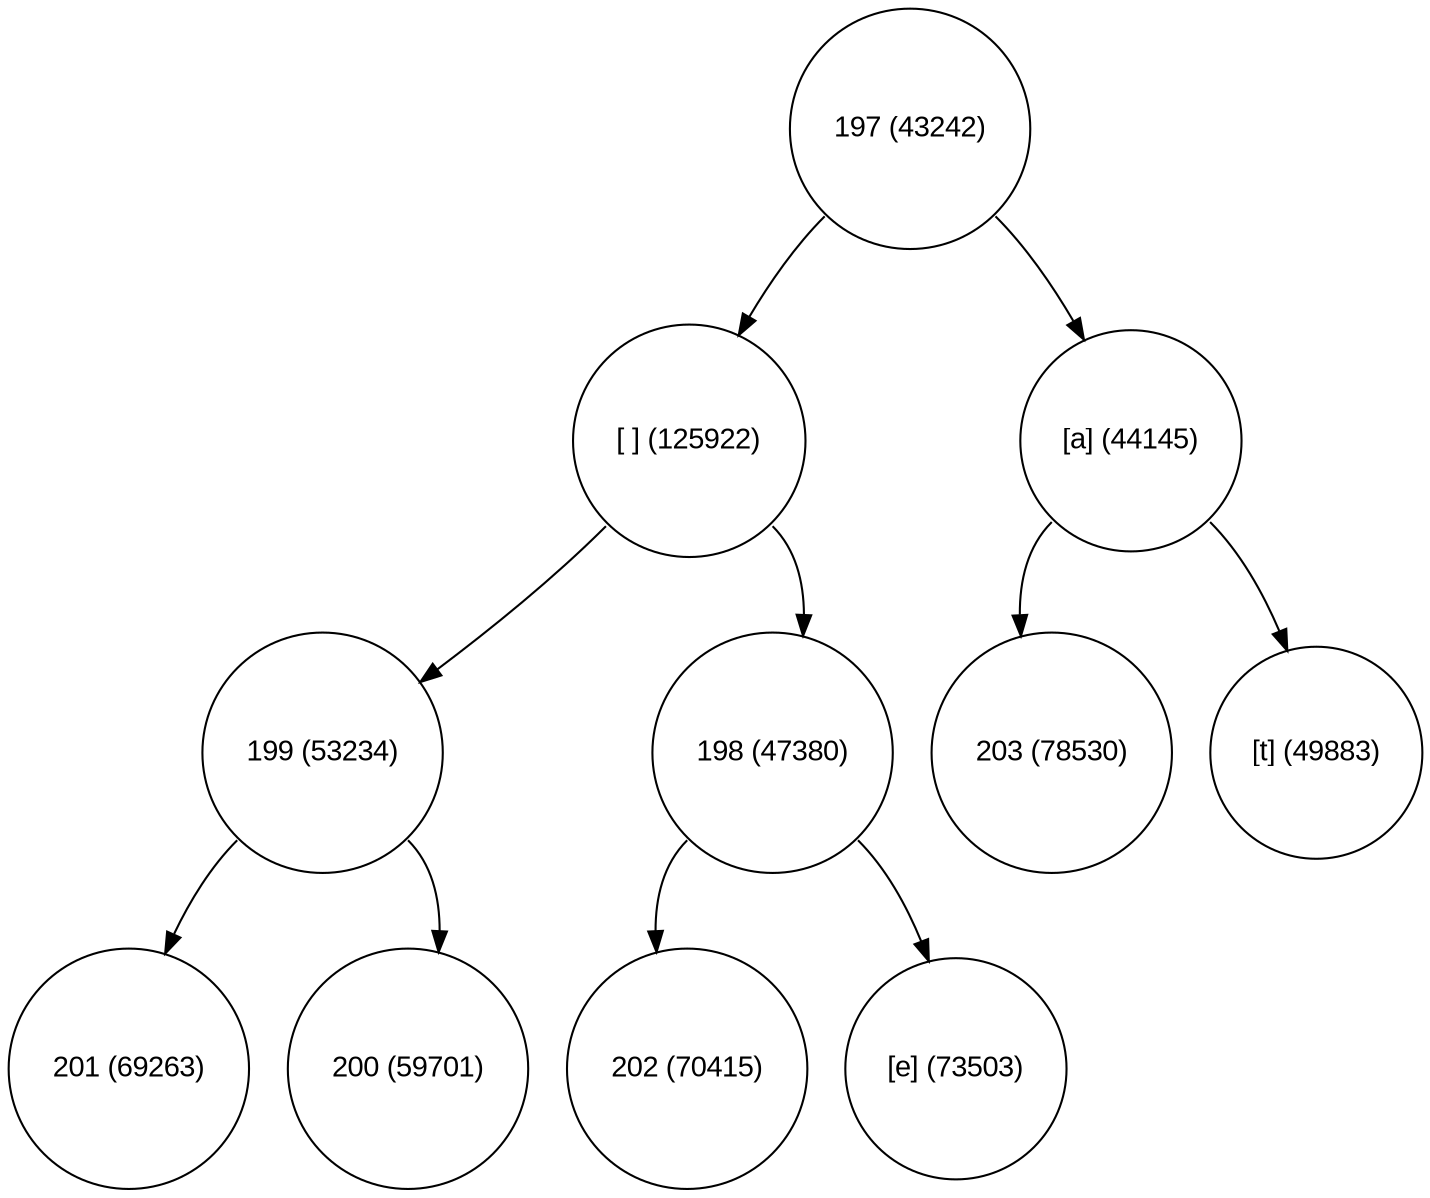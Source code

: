digraph move_down {
	node [fontname="Arial", shape="circle", width=0.5]; 

	0 [label = "197 (43242)"];
	0:sw -> 1;
	1 [label = "[ ] (125922)"];
	1:sw -> 3;
	3 [label = "199 (53234)"];
	3:sw -> 7;
	7 [label = "201 (69263)"];
	3:se -> 8;
	8 [label = "200 (59701)"];
	1:se -> 4;
	4 [label = "198 (47380)"];
	4:sw -> 9;
	9 [label = "202 (70415)"];
	4:se -> 10;
	10 [label = "[e] (73503)"];
	0:se -> 2;
	2 [label = "[a] (44145)"];
	2:sw -> 5;
	5 [label = "203 (78530)"];
	2:se -> 6;
	6 [label = "[t] (49883)"];
}
